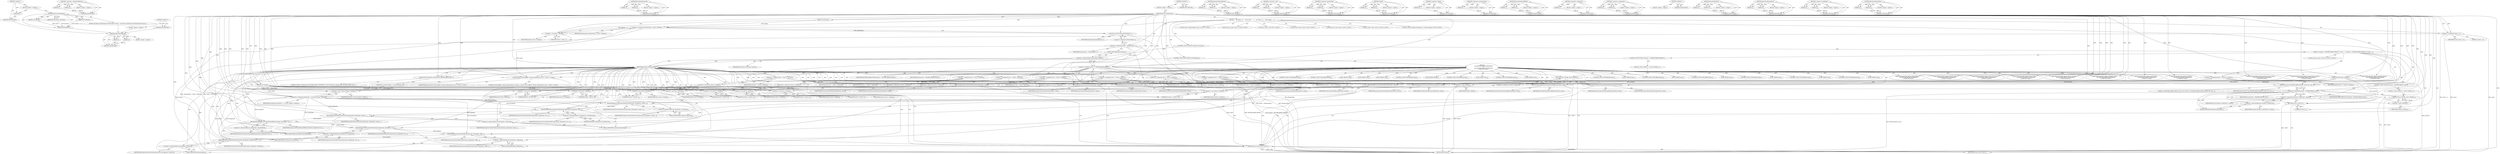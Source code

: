 digraph "&lt;global&gt;" {
vulnerable_324 [label=<(METHOD,ReverbSetDiffusion)>];
vulnerable_325 [label=<(PARAM,p1)>];
vulnerable_326 [label=<(PARAM,p2)>];
vulnerable_327 [label=<(BLOCK,&lt;empty&gt;,&lt;empty&gt;)>];
vulnerable_328 [label=<(METHOD_RETURN,ANY)>];
vulnerable_275 [label=<(METHOD,&lt;operator&gt;.indirectFieldAccess)>];
vulnerable_276 [label=<(PARAM,p1)>];
vulnerable_277 [label=<(PARAM,p2)>];
vulnerable_278 [label=<(BLOCK,&lt;empty&gt;,&lt;empty&gt;)>];
vulnerable_279 [label=<(METHOD_RETURN,ANY)>];
vulnerable_299 [label=<(METHOD,ReverbSetRoomLevel)>];
vulnerable_300 [label=<(PARAM,p1)>];
vulnerable_301 [label=<(PARAM,p2)>];
vulnerable_302 [label=<(BLOCK,&lt;empty&gt;,&lt;empty&gt;)>];
vulnerable_303 [label=<(METHOD_RETURN,ANY)>];
vulnerable_6 [label=<(METHOD,&lt;global&gt;)<SUB>1</SUB>>];
vulnerable_7 [label=<(BLOCK,&lt;empty&gt;,&lt;empty&gt;)<SUB>1</SUB>>];
vulnerable_8 [label=<(METHOD,Reverb_setParameter)<SUB>1</SUB>>];
vulnerable_9 [label=<(PARAM,ReverbContext *pContext)<SUB>1</SUB>>];
vulnerable_10 [label=<(PARAM,void *pParam)<SUB>1</SUB>>];
vulnerable_11 [label=<(PARAM,void *pValue)<SUB>1</SUB>>];
vulnerable_12 [label=<(BLOCK,{
     int status = 0;
     int16_t level;
    ...,{
     int status = 0;
     int16_t level;
    ...)<SUB>1</SUB>>];
vulnerable_13 [label="<(LOCAL,int status: int)<SUB>2</SUB>>"];
vulnerable_14 [label=<(&lt;operator&gt;.assignment,status = 0)<SUB>2</SUB>>];
vulnerable_15 [label=<(IDENTIFIER,status,status = 0)<SUB>2</SUB>>];
vulnerable_16 [label=<(LITERAL,0,status = 0)<SUB>2</SUB>>];
vulnerable_17 [label="<(LOCAL,int16_t level: int16_t)<SUB>3</SUB>>"];
vulnerable_18 [label="<(LOCAL,int16_t ratio: int16_t)<SUB>4</SUB>>"];
vulnerable_19 [label="<(LOCAL,uint32_t time: uint32_t)<SUB>5</SUB>>"];
vulnerable_20 [label="<(LOCAL,t_reverb_settings* pProperties: t_reverb_settings*)<SUB>6</SUB>>"];
vulnerable_21 [label="<(LOCAL,int32_t* pParamTemp: int32_t*)<SUB>7</SUB>>"];
vulnerable_22 [label=<(&lt;operator&gt;.assignment,*pParamTemp = (int32_t *)pParam)<SUB>7</SUB>>];
vulnerable_23 [label=<(IDENTIFIER,pParamTemp,*pParamTemp = (int32_t *)pParam)<SUB>7</SUB>>];
vulnerable_24 [label=<(&lt;operator&gt;.cast,(int32_t *)pParam)<SUB>7</SUB>>];
vulnerable_25 [label=<(UNKNOWN,int32_t *,int32_t *)<SUB>7</SUB>>];
vulnerable_26 [label=<(IDENTIFIER,pParam,(int32_t *)pParam)<SUB>7</SUB>>];
vulnerable_27 [label="<(LOCAL,int32_t param: int32_t)<SUB>8</SUB>>"];
vulnerable_28 [label=<(&lt;operator&gt;.assignment,param = *pParamTemp++)<SUB>8</SUB>>];
vulnerable_29 [label=<(IDENTIFIER,param,param = *pParamTemp++)<SUB>8</SUB>>];
vulnerable_30 [label=<(&lt;operator&gt;.indirection,*pParamTemp++)<SUB>8</SUB>>];
vulnerable_31 [label=<(&lt;operator&gt;.postIncrement,pParamTemp++)<SUB>8</SUB>>];
vulnerable_32 [label=<(IDENTIFIER,pParamTemp,pParamTemp++)<SUB>8</SUB>>];
vulnerable_33 [label=<(CONTROL_STRUCTURE,IF,if (pContext-&gt;preset))<SUB>10</SUB>>];
vulnerable_34 [label=<(&lt;operator&gt;.indirectFieldAccess,pContext-&gt;preset)<SUB>10</SUB>>];
vulnerable_35 [label=<(IDENTIFIER,pContext,if (pContext-&gt;preset))<SUB>10</SUB>>];
vulnerable_36 [label=<(FIELD_IDENTIFIER,preset,preset)<SUB>10</SUB>>];
vulnerable_37 [label=<(BLOCK,{
 if (param != REVERB_PARAM_PRESET) {
 return ...,{
 if (param != REVERB_PARAM_PRESET) {
 return ...)<SUB>10</SUB>>];
vulnerable_38 [label=<(CONTROL_STRUCTURE,IF,if (param != REVERB_PARAM_PRESET))<SUB>11</SUB>>];
vulnerable_39 [label=<(&lt;operator&gt;.notEquals,param != REVERB_PARAM_PRESET)<SUB>11</SUB>>];
vulnerable_40 [label=<(IDENTIFIER,param,param != REVERB_PARAM_PRESET)<SUB>11</SUB>>];
vulnerable_41 [label=<(IDENTIFIER,REVERB_PARAM_PRESET,param != REVERB_PARAM_PRESET)<SUB>11</SUB>>];
vulnerable_42 [label=<(BLOCK,{
 return -EINVAL;
 },{
 return -EINVAL;
 })<SUB>11</SUB>>];
vulnerable_43 [label=<(RETURN,return -EINVAL;,return -EINVAL;)<SUB>12</SUB>>];
vulnerable_44 [label=<(&lt;operator&gt;.minus,-EINVAL)<SUB>12</SUB>>];
vulnerable_45 [label=<(IDENTIFIER,EINVAL,-EINVAL)<SUB>12</SUB>>];
vulnerable_46 [label="<(LOCAL,uint16_t preset: uint16_t)<SUB>15</SUB>>"];
vulnerable_47 [label=<(&lt;operator&gt;.assignment,preset = *(uint16_t *)pValue)<SUB>15</SUB>>];
vulnerable_48 [label=<(IDENTIFIER,preset,preset = *(uint16_t *)pValue)<SUB>15</SUB>>];
vulnerable_49 [label=<(&lt;operator&gt;.indirection,*(uint16_t *)pValue)<SUB>15</SUB>>];
vulnerable_50 [label=<(&lt;operator&gt;.cast,(uint16_t *)pValue)<SUB>15</SUB>>];
vulnerable_51 [label=<(UNKNOWN,uint16_t *,uint16_t *)<SUB>15</SUB>>];
vulnerable_52 [label=<(IDENTIFIER,pValue,(uint16_t *)pValue)<SUB>15</SUB>>];
vulnerable_53 [label=<(ALOGV,ALOGV(&quot;set REVERB_PARAM_PRESET, preset %d&quot;, pre...)<SUB>16</SUB>>];
vulnerable_54 [label=<(LITERAL,&quot;set REVERB_PARAM_PRESET, preset %d&quot;,ALOGV(&quot;set REVERB_PARAM_PRESET, preset %d&quot;, pre...)<SUB>16</SUB>>];
vulnerable_55 [label=<(IDENTIFIER,preset,ALOGV(&quot;set REVERB_PARAM_PRESET, preset %d&quot;, pre...)<SUB>16</SUB>>];
vulnerable_56 [label=<(CONTROL_STRUCTURE,IF,if (preset &gt; REVERB_PRESET_LAST))<SUB>17</SUB>>];
vulnerable_57 [label=<(&lt;operator&gt;.greaterThan,preset &gt; REVERB_PRESET_LAST)<SUB>17</SUB>>];
vulnerable_58 [label=<(IDENTIFIER,preset,preset &gt; REVERB_PRESET_LAST)<SUB>17</SUB>>];
vulnerable_59 [label=<(IDENTIFIER,REVERB_PRESET_LAST,preset &gt; REVERB_PRESET_LAST)<SUB>17</SUB>>];
vulnerable_60 [label=<(BLOCK,{
 return -EINVAL;
 },{
 return -EINVAL;
 })<SUB>17</SUB>>];
vulnerable_61 [label=<(RETURN,return -EINVAL;,return -EINVAL;)<SUB>18</SUB>>];
vulnerable_62 [label=<(&lt;operator&gt;.minus,-EINVAL)<SUB>18</SUB>>];
vulnerable_63 [label=<(IDENTIFIER,EINVAL,-EINVAL)<SUB>18</SUB>>];
vulnerable_64 [label=<(&lt;operator&gt;.assignment,pContext-&gt;nextPreset = preset)<SUB>20</SUB>>];
vulnerable_65 [label=<(&lt;operator&gt;.indirectFieldAccess,pContext-&gt;nextPreset)<SUB>20</SUB>>];
vulnerable_66 [label=<(IDENTIFIER,pContext,pContext-&gt;nextPreset = preset)<SUB>20</SUB>>];
vulnerable_67 [label=<(FIELD_IDENTIFIER,nextPreset,nextPreset)<SUB>20</SUB>>];
vulnerable_68 [label=<(IDENTIFIER,preset,pContext-&gt;nextPreset = preset)<SUB>20</SUB>>];
vulnerable_69 [label=<(RETURN,return 0;,return 0;)<SUB>22</SUB>>];
vulnerable_70 [label=<(LITERAL,0,return 0;)<SUB>22</SUB>>];
vulnerable_71 [label=<(CONTROL_STRUCTURE,SWITCH,switch(param))<SUB>25</SUB>>];
vulnerable_72 [label=<(IDENTIFIER,param,switch(param))<SUB>25</SUB>>];
vulnerable_73 [label="<(BLOCK,{
         case REVERB_PARAM_PROPERTIES:
      ...,{
         case REVERB_PARAM_PROPERTIES:
      ...)<SUB>25</SUB>>"];
vulnerable_74 [label=<(JUMP_TARGET,case)<SUB>26</SUB>>];
vulnerable_75 [label="<(IDENTIFIER,REVERB_PARAM_PROPERTIES,{
         case REVERB_PARAM_PROPERTIES:
      ...)<SUB>26</SUB>>"];
vulnerable_76 [label=<(ALOGV,ALOGV(&quot;\tReverb_setParameter() REVERB_PARAM_PRO...)<SUB>27</SUB>>];
vulnerable_77 [label=<(LITERAL,&quot;\tReverb_setParameter() REVERB_PARAM_PROPERTIES&quot;,ALOGV(&quot;\tReverb_setParameter() REVERB_PARAM_PRO...)<SUB>27</SUB>>];
vulnerable_78 [label=<(&lt;operator&gt;.assignment,pProperties = (t_reverb_settings *) pValue)<SUB>28</SUB>>];
vulnerable_79 [label=<(IDENTIFIER,pProperties,pProperties = (t_reverb_settings *) pValue)<SUB>28</SUB>>];
vulnerable_80 [label=<(&lt;operator&gt;.cast,(t_reverb_settings *) pValue)<SUB>28</SUB>>];
vulnerable_81 [label=<(UNKNOWN,t_reverb_settings *,t_reverb_settings *)<SUB>28</SUB>>];
vulnerable_82 [label=<(IDENTIFIER,pValue,(t_reverb_settings *) pValue)<SUB>28</SUB>>];
vulnerable_83 [label=<(ReverbSetRoomLevel,ReverbSetRoomLevel(pContext, pProperties-&gt;roomL...)<SUB>29</SUB>>];
vulnerable_84 [label=<(IDENTIFIER,pContext,ReverbSetRoomLevel(pContext, pProperties-&gt;roomL...)<SUB>29</SUB>>];
vulnerable_85 [label=<(&lt;operator&gt;.indirectFieldAccess,pProperties-&gt;roomLevel)<SUB>29</SUB>>];
vulnerable_86 [label=<(IDENTIFIER,pProperties,ReverbSetRoomLevel(pContext, pProperties-&gt;roomL...)<SUB>29</SUB>>];
vulnerable_87 [label=<(FIELD_IDENTIFIER,roomLevel,roomLevel)<SUB>29</SUB>>];
vulnerable_88 [label=<(ReverbSetRoomHfLevel,ReverbSetRoomHfLevel(pContext, pProperties-&gt;roo...)<SUB>30</SUB>>];
vulnerable_89 [label=<(IDENTIFIER,pContext,ReverbSetRoomHfLevel(pContext, pProperties-&gt;roo...)<SUB>30</SUB>>];
vulnerable_90 [label=<(&lt;operator&gt;.indirectFieldAccess,pProperties-&gt;roomHFLevel)<SUB>30</SUB>>];
vulnerable_91 [label=<(IDENTIFIER,pProperties,ReverbSetRoomHfLevel(pContext, pProperties-&gt;roo...)<SUB>30</SUB>>];
vulnerable_92 [label=<(FIELD_IDENTIFIER,roomHFLevel,roomHFLevel)<SUB>30</SUB>>];
vulnerable_93 [label=<(ReverbSetDecayTime,ReverbSetDecayTime(pContext, pProperties-&gt;decay...)<SUB>31</SUB>>];
vulnerable_94 [label=<(IDENTIFIER,pContext,ReverbSetDecayTime(pContext, pProperties-&gt;decay...)<SUB>31</SUB>>];
vulnerable_95 [label=<(&lt;operator&gt;.indirectFieldAccess,pProperties-&gt;decayTime)<SUB>31</SUB>>];
vulnerable_96 [label=<(IDENTIFIER,pProperties,ReverbSetDecayTime(pContext, pProperties-&gt;decay...)<SUB>31</SUB>>];
vulnerable_97 [label=<(FIELD_IDENTIFIER,decayTime,decayTime)<SUB>31</SUB>>];
vulnerable_98 [label=<(ReverbSetDecayHfRatio,ReverbSetDecayHfRatio(pContext, pProperties-&gt;de...)<SUB>32</SUB>>];
vulnerable_99 [label=<(IDENTIFIER,pContext,ReverbSetDecayHfRatio(pContext, pProperties-&gt;de...)<SUB>32</SUB>>];
vulnerable_100 [label=<(&lt;operator&gt;.indirectFieldAccess,pProperties-&gt;decayHFRatio)<SUB>32</SUB>>];
vulnerable_101 [label=<(IDENTIFIER,pProperties,ReverbSetDecayHfRatio(pContext, pProperties-&gt;de...)<SUB>32</SUB>>];
vulnerable_102 [label=<(FIELD_IDENTIFIER,decayHFRatio,decayHFRatio)<SUB>32</SUB>>];
vulnerable_103 [label=<(ReverbSetReverbLevel,ReverbSetReverbLevel(pContext, pProperties-&gt;rev...)<SUB>33</SUB>>];
vulnerable_104 [label=<(IDENTIFIER,pContext,ReverbSetReverbLevel(pContext, pProperties-&gt;rev...)<SUB>33</SUB>>];
vulnerable_105 [label=<(&lt;operator&gt;.indirectFieldAccess,pProperties-&gt;reverbLevel)<SUB>33</SUB>>];
vulnerable_106 [label=<(IDENTIFIER,pProperties,ReverbSetReverbLevel(pContext, pProperties-&gt;rev...)<SUB>33</SUB>>];
vulnerable_107 [label=<(FIELD_IDENTIFIER,reverbLevel,reverbLevel)<SUB>33</SUB>>];
vulnerable_108 [label=<(ReverbSetDiffusion,ReverbSetDiffusion(pContext, pProperties-&gt;diffu...)<SUB>34</SUB>>];
vulnerable_109 [label=<(IDENTIFIER,pContext,ReverbSetDiffusion(pContext, pProperties-&gt;diffu...)<SUB>34</SUB>>];
vulnerable_110 [label=<(&lt;operator&gt;.indirectFieldAccess,pProperties-&gt;diffusion)<SUB>34</SUB>>];
vulnerable_111 [label=<(IDENTIFIER,pProperties,ReverbSetDiffusion(pContext, pProperties-&gt;diffu...)<SUB>34</SUB>>];
vulnerable_112 [label=<(FIELD_IDENTIFIER,diffusion,diffusion)<SUB>34</SUB>>];
vulnerable_113 [label=<(ReverbSetDensity,ReverbSetDensity(pContext, pProperties-&gt;density))<SUB>35</SUB>>];
vulnerable_114 [label=<(IDENTIFIER,pContext,ReverbSetDensity(pContext, pProperties-&gt;density))<SUB>35</SUB>>];
vulnerable_115 [label=<(&lt;operator&gt;.indirectFieldAccess,pProperties-&gt;density)<SUB>35</SUB>>];
vulnerable_116 [label=<(IDENTIFIER,pProperties,ReverbSetDensity(pContext, pProperties-&gt;density))<SUB>35</SUB>>];
vulnerable_117 [label=<(FIELD_IDENTIFIER,density,density)<SUB>35</SUB>>];
vulnerable_118 [label=<(CONTROL_STRUCTURE,BREAK,break;)<SUB>36</SUB>>];
vulnerable_119 [label=<(JUMP_TARGET,case)<SUB>37</SUB>>];
vulnerable_120 [label="<(IDENTIFIER,REVERB_PARAM_ROOM_LEVEL,{
         case REVERB_PARAM_PROPERTIES:
      ...)<SUB>37</SUB>>"];
vulnerable_121 [label=<(&lt;operator&gt;.assignment,level = *(int16_t *)pValue)<SUB>38</SUB>>];
vulnerable_122 [label=<(IDENTIFIER,level,level = *(int16_t *)pValue)<SUB>38</SUB>>];
vulnerable_123 [label=<(&lt;operator&gt;.indirection,*(int16_t *)pValue)<SUB>38</SUB>>];
vulnerable_124 [label=<(&lt;operator&gt;.cast,(int16_t *)pValue)<SUB>38</SUB>>];
vulnerable_125 [label=<(UNKNOWN,int16_t *,int16_t *)<SUB>38</SUB>>];
vulnerable_126 [label=<(IDENTIFIER,pValue,(int16_t *)pValue)<SUB>38</SUB>>];
vulnerable_127 [label=<(ReverbSetRoomLevel,ReverbSetRoomLevel(pContext, level))<SUB>39</SUB>>];
vulnerable_128 [label=<(IDENTIFIER,pContext,ReverbSetRoomLevel(pContext, level))<SUB>39</SUB>>];
vulnerable_129 [label=<(IDENTIFIER,level,ReverbSetRoomLevel(pContext, level))<SUB>39</SUB>>];
vulnerable_130 [label=<(CONTROL_STRUCTURE,BREAK,break;)<SUB>40</SUB>>];
vulnerable_131 [label=<(JUMP_TARGET,case)<SUB>41</SUB>>];
vulnerable_132 [label="<(IDENTIFIER,REVERB_PARAM_ROOM_HF_LEVEL,{
         case REVERB_PARAM_PROPERTIES:
      ...)<SUB>41</SUB>>"];
vulnerable_133 [label=<(&lt;operator&gt;.assignment,level = *(int16_t *)pValue)<SUB>42</SUB>>];
vulnerable_134 [label=<(IDENTIFIER,level,level = *(int16_t *)pValue)<SUB>42</SUB>>];
vulnerable_135 [label=<(&lt;operator&gt;.indirection,*(int16_t *)pValue)<SUB>42</SUB>>];
vulnerable_136 [label=<(&lt;operator&gt;.cast,(int16_t *)pValue)<SUB>42</SUB>>];
vulnerable_137 [label=<(UNKNOWN,int16_t *,int16_t *)<SUB>42</SUB>>];
vulnerable_138 [label=<(IDENTIFIER,pValue,(int16_t *)pValue)<SUB>42</SUB>>];
vulnerable_139 [label=<(ReverbSetRoomHfLevel,ReverbSetRoomHfLevel(pContext, level))<SUB>43</SUB>>];
vulnerable_140 [label=<(IDENTIFIER,pContext,ReverbSetRoomHfLevel(pContext, level))<SUB>43</SUB>>];
vulnerable_141 [label=<(IDENTIFIER,level,ReverbSetRoomHfLevel(pContext, level))<SUB>43</SUB>>];
vulnerable_142 [label=<(CONTROL_STRUCTURE,BREAK,break;)<SUB>44</SUB>>];
vulnerable_143 [label=<(JUMP_TARGET,case)<SUB>45</SUB>>];
vulnerable_144 [label="<(IDENTIFIER,REVERB_PARAM_DECAY_TIME,{
         case REVERB_PARAM_PROPERTIES:
      ...)<SUB>45</SUB>>"];
vulnerable_145 [label=<(&lt;operator&gt;.assignment,time = *(uint32_t *)pValue)<SUB>46</SUB>>];
vulnerable_146 [label=<(IDENTIFIER,time,time = *(uint32_t *)pValue)<SUB>46</SUB>>];
vulnerable_147 [label=<(&lt;operator&gt;.indirection,*(uint32_t *)pValue)<SUB>46</SUB>>];
vulnerable_148 [label=<(&lt;operator&gt;.cast,(uint32_t *)pValue)<SUB>46</SUB>>];
vulnerable_149 [label=<(UNKNOWN,uint32_t *,uint32_t *)<SUB>46</SUB>>];
vulnerable_150 [label=<(IDENTIFIER,pValue,(uint32_t *)pValue)<SUB>46</SUB>>];
vulnerable_151 [label=<(ReverbSetDecayTime,ReverbSetDecayTime(pContext, time))<SUB>47</SUB>>];
vulnerable_152 [label=<(IDENTIFIER,pContext,ReverbSetDecayTime(pContext, time))<SUB>47</SUB>>];
vulnerable_153 [label=<(IDENTIFIER,time,ReverbSetDecayTime(pContext, time))<SUB>47</SUB>>];
vulnerable_154 [label=<(CONTROL_STRUCTURE,BREAK,break;)<SUB>48</SUB>>];
vulnerable_155 [label=<(JUMP_TARGET,case)<SUB>49</SUB>>];
vulnerable_156 [label="<(IDENTIFIER,REVERB_PARAM_DECAY_HF_RATIO,{
         case REVERB_PARAM_PROPERTIES:
      ...)<SUB>49</SUB>>"];
vulnerable_157 [label=<(&lt;operator&gt;.assignment,ratio = *(int16_t *)pValue)<SUB>50</SUB>>];
vulnerable_158 [label=<(IDENTIFIER,ratio,ratio = *(int16_t *)pValue)<SUB>50</SUB>>];
vulnerable_159 [label=<(&lt;operator&gt;.indirection,*(int16_t *)pValue)<SUB>50</SUB>>];
vulnerable_160 [label=<(&lt;operator&gt;.cast,(int16_t *)pValue)<SUB>50</SUB>>];
vulnerable_161 [label=<(UNKNOWN,int16_t *,int16_t *)<SUB>50</SUB>>];
vulnerable_162 [label=<(IDENTIFIER,pValue,(int16_t *)pValue)<SUB>50</SUB>>];
vulnerable_163 [label=<(ReverbSetDecayHfRatio,ReverbSetDecayHfRatio(pContext, ratio))<SUB>51</SUB>>];
vulnerable_164 [label=<(IDENTIFIER,pContext,ReverbSetDecayHfRatio(pContext, ratio))<SUB>51</SUB>>];
vulnerable_165 [label=<(IDENTIFIER,ratio,ReverbSetDecayHfRatio(pContext, ratio))<SUB>51</SUB>>];
vulnerable_166 [label=<(CONTROL_STRUCTURE,BREAK,break;)<SUB>52</SUB>>];
vulnerable_167 [label=<(JUMP_TARGET,case)<SUB>53</SUB>>];
vulnerable_168 [label="<(IDENTIFIER,REVERB_PARAM_REVERB_LEVEL,{
         case REVERB_PARAM_PROPERTIES:
      ...)<SUB>53</SUB>>"];
vulnerable_169 [label=<(&lt;operator&gt;.assignment,level = *(int16_t *)pValue)<SUB>54</SUB>>];
vulnerable_170 [label=<(IDENTIFIER,level,level = *(int16_t *)pValue)<SUB>54</SUB>>];
vulnerable_171 [label=<(&lt;operator&gt;.indirection,*(int16_t *)pValue)<SUB>54</SUB>>];
vulnerable_172 [label=<(&lt;operator&gt;.cast,(int16_t *)pValue)<SUB>54</SUB>>];
vulnerable_173 [label=<(UNKNOWN,int16_t *,int16_t *)<SUB>54</SUB>>];
vulnerable_174 [label=<(IDENTIFIER,pValue,(int16_t *)pValue)<SUB>54</SUB>>];
vulnerable_175 [label=<(ReverbSetReverbLevel,ReverbSetReverbLevel(pContext, level))<SUB>55</SUB>>];
vulnerable_176 [label=<(IDENTIFIER,pContext,ReverbSetReverbLevel(pContext, level))<SUB>55</SUB>>];
vulnerable_177 [label=<(IDENTIFIER,level,ReverbSetReverbLevel(pContext, level))<SUB>55</SUB>>];
vulnerable_178 [label=<(CONTROL_STRUCTURE,BREAK,break;)<SUB>56</SUB>>];
vulnerable_179 [label=<(JUMP_TARGET,case)<SUB>57</SUB>>];
vulnerable_180 [label="<(IDENTIFIER,REVERB_PARAM_DIFFUSION,{
         case REVERB_PARAM_PROPERTIES:
      ...)<SUB>57</SUB>>"];
vulnerable_181 [label=<(&lt;operator&gt;.assignment,ratio = *(int16_t *)pValue)<SUB>58</SUB>>];
vulnerable_182 [label=<(IDENTIFIER,ratio,ratio = *(int16_t *)pValue)<SUB>58</SUB>>];
vulnerable_183 [label=<(&lt;operator&gt;.indirection,*(int16_t *)pValue)<SUB>58</SUB>>];
vulnerable_184 [label=<(&lt;operator&gt;.cast,(int16_t *)pValue)<SUB>58</SUB>>];
vulnerable_185 [label=<(UNKNOWN,int16_t *,int16_t *)<SUB>58</SUB>>];
vulnerable_186 [label=<(IDENTIFIER,pValue,(int16_t *)pValue)<SUB>58</SUB>>];
vulnerable_187 [label=<(ReverbSetDiffusion,ReverbSetDiffusion(pContext, ratio))<SUB>59</SUB>>];
vulnerable_188 [label=<(IDENTIFIER,pContext,ReverbSetDiffusion(pContext, ratio))<SUB>59</SUB>>];
vulnerable_189 [label=<(IDENTIFIER,ratio,ReverbSetDiffusion(pContext, ratio))<SUB>59</SUB>>];
vulnerable_190 [label=<(CONTROL_STRUCTURE,BREAK,break;)<SUB>60</SUB>>];
vulnerable_191 [label=<(JUMP_TARGET,case)<SUB>61</SUB>>];
vulnerable_192 [label="<(IDENTIFIER,REVERB_PARAM_DENSITY,{
         case REVERB_PARAM_PROPERTIES:
      ...)<SUB>61</SUB>>"];
vulnerable_193 [label=<(&lt;operator&gt;.assignment,ratio = *(int16_t *)pValue)<SUB>62</SUB>>];
vulnerable_194 [label=<(IDENTIFIER,ratio,ratio = *(int16_t *)pValue)<SUB>62</SUB>>];
vulnerable_195 [label=<(&lt;operator&gt;.indirection,*(int16_t *)pValue)<SUB>62</SUB>>];
vulnerable_196 [label=<(&lt;operator&gt;.cast,(int16_t *)pValue)<SUB>62</SUB>>];
vulnerable_197 [label=<(UNKNOWN,int16_t *,int16_t *)<SUB>62</SUB>>];
vulnerable_198 [label=<(IDENTIFIER,pValue,(int16_t *)pValue)<SUB>62</SUB>>];
vulnerable_199 [label=<(ReverbSetDensity,ReverbSetDensity(pContext, ratio))<SUB>63</SUB>>];
vulnerable_200 [label=<(IDENTIFIER,pContext,ReverbSetDensity(pContext, ratio))<SUB>63</SUB>>];
vulnerable_201 [label=<(IDENTIFIER,ratio,ReverbSetDensity(pContext, ratio))<SUB>63</SUB>>];
vulnerable_202 [label=<(CONTROL_STRUCTURE,BREAK,break;)<SUB>64</SUB>>];
vulnerable_203 [label=<(CONTROL_STRUCTURE,BREAK,break;)<SUB>65</SUB>>];
vulnerable_204 [label=<(JUMP_TARGET,case)<SUB>66</SUB>>];
vulnerable_205 [label="<(IDENTIFIER,REVERB_PARAM_REFLECTIONS_LEVEL,{
         case REVERB_PARAM_PROPERTIES:
      ...)<SUB>66</SUB>>"];
vulnerable_206 [label=<(JUMP_TARGET,case)<SUB>67</SUB>>];
vulnerable_207 [label="<(IDENTIFIER,REVERB_PARAM_REFLECTIONS_DELAY,{
         case REVERB_PARAM_PROPERTIES:
      ...)<SUB>67</SUB>>"];
vulnerable_208 [label=<(JUMP_TARGET,case)<SUB>68</SUB>>];
vulnerable_209 [label="<(IDENTIFIER,REVERB_PARAM_REVERB_DELAY,{
         case REVERB_PARAM_PROPERTIES:
      ...)<SUB>68</SUB>>"];
vulnerable_210 [label=<(CONTROL_STRUCTURE,BREAK,break;)<SUB>69</SUB>>];
vulnerable_211 [label=<(JUMP_TARGET,default)<SUB>70</SUB>>];
vulnerable_212 [label="<(ALOGV,ALOGV(&quot;\tLVM_ERROR : Reverb_setParameter() inva...)<SUB>71</SUB>>"];
vulnerable_213 [label="<(LITERAL,&quot;\tLVM_ERROR : Reverb_setParameter() invalid pa...,ALOGV(&quot;\tLVM_ERROR : Reverb_setParameter() inva...)<SUB>71</SUB>>"];
vulnerable_214 [label="<(IDENTIFIER,param,ALOGV(&quot;\tLVM_ERROR : Reverb_setParameter() inva...)<SUB>71</SUB>>"];
vulnerable_215 [label=<(CONTROL_STRUCTURE,BREAK,break;)<SUB>72</SUB>>];
vulnerable_216 [label=<(RETURN,return status;,return status;)<SUB>76</SUB>>];
vulnerable_217 [label=<(IDENTIFIER,status,return status;)<SUB>76</SUB>>];
vulnerable_218 [label=<(METHOD_RETURN,int)<SUB>1</SUB>>];
vulnerable_220 [label=<(METHOD_RETURN,ANY)<SUB>1</SUB>>];
vulnerable_304 [label=<(METHOD,ReverbSetRoomHfLevel)>];
vulnerable_305 [label=<(PARAM,p1)>];
vulnerable_306 [label=<(PARAM,p2)>];
vulnerable_307 [label=<(BLOCK,&lt;empty&gt;,&lt;empty&gt;)>];
vulnerable_308 [label=<(METHOD_RETURN,ANY)>];
vulnerable_262 [label=<(METHOD,&lt;operator&gt;.cast)>];
vulnerable_263 [label=<(PARAM,p1)>];
vulnerable_264 [label=<(PARAM,p2)>];
vulnerable_265 [label=<(BLOCK,&lt;empty&gt;,&lt;empty&gt;)>];
vulnerable_266 [label=<(METHOD_RETURN,ANY)>];
vulnerable_294 [label=<(METHOD,&lt;operator&gt;.greaterThan)>];
vulnerable_295 [label=<(PARAM,p1)>];
vulnerable_296 [label=<(PARAM,p2)>];
vulnerable_297 [label=<(BLOCK,&lt;empty&gt;,&lt;empty&gt;)>];
vulnerable_298 [label=<(METHOD_RETURN,ANY)>];
vulnerable_289 [label=<(METHOD,ALOGV)>];
vulnerable_290 [label=<(PARAM,p1)>];
vulnerable_291 [label=<(PARAM,p2)>];
vulnerable_292 [label=<(BLOCK,&lt;empty&gt;,&lt;empty&gt;)>];
vulnerable_293 [label=<(METHOD_RETURN,ANY)>];
vulnerable_285 [label=<(METHOD,&lt;operator&gt;.minus)>];
vulnerable_286 [label=<(PARAM,p1)>];
vulnerable_287 [label=<(BLOCK,&lt;empty&gt;,&lt;empty&gt;)>];
vulnerable_288 [label=<(METHOD_RETURN,ANY)>];
vulnerable_271 [label=<(METHOD,&lt;operator&gt;.postIncrement)>];
vulnerable_272 [label=<(PARAM,p1)>];
vulnerable_273 [label=<(BLOCK,&lt;empty&gt;,&lt;empty&gt;)>];
vulnerable_274 [label=<(METHOD_RETURN,ANY)>];
vulnerable_314 [label=<(METHOD,ReverbSetDecayHfRatio)>];
vulnerable_315 [label=<(PARAM,p1)>];
vulnerable_316 [label=<(PARAM,p2)>];
vulnerable_317 [label=<(BLOCK,&lt;empty&gt;,&lt;empty&gt;)>];
vulnerable_318 [label=<(METHOD_RETURN,ANY)>];
vulnerable_267 [label=<(METHOD,&lt;operator&gt;.indirection)>];
vulnerable_268 [label=<(PARAM,p1)>];
vulnerable_269 [label=<(BLOCK,&lt;empty&gt;,&lt;empty&gt;)>];
vulnerable_270 [label=<(METHOD_RETURN,ANY)>];
vulnerable_257 [label=<(METHOD,&lt;operator&gt;.assignment)>];
vulnerable_258 [label=<(PARAM,p1)>];
vulnerable_259 [label=<(PARAM,p2)>];
vulnerable_260 [label=<(BLOCK,&lt;empty&gt;,&lt;empty&gt;)>];
vulnerable_261 [label=<(METHOD_RETURN,ANY)>];
vulnerable_251 [label=<(METHOD,&lt;global&gt;)<SUB>1</SUB>>];
vulnerable_252 [label=<(BLOCK,&lt;empty&gt;,&lt;empty&gt;)>];
vulnerable_253 [label=<(METHOD_RETURN,ANY)>];
vulnerable_329 [label=<(METHOD,ReverbSetDensity)>];
vulnerable_330 [label=<(PARAM,p1)>];
vulnerable_331 [label=<(PARAM,p2)>];
vulnerable_332 [label=<(BLOCK,&lt;empty&gt;,&lt;empty&gt;)>];
vulnerable_333 [label=<(METHOD_RETURN,ANY)>];
vulnerable_319 [label=<(METHOD,ReverbSetReverbLevel)>];
vulnerable_320 [label=<(PARAM,p1)>];
vulnerable_321 [label=<(PARAM,p2)>];
vulnerable_322 [label=<(BLOCK,&lt;empty&gt;,&lt;empty&gt;)>];
vulnerable_323 [label=<(METHOD_RETURN,ANY)>];
vulnerable_280 [label=<(METHOD,&lt;operator&gt;.notEquals)>];
vulnerable_281 [label=<(PARAM,p1)>];
vulnerable_282 [label=<(PARAM,p2)>];
vulnerable_283 [label=<(BLOCK,&lt;empty&gt;,&lt;empty&gt;)>];
vulnerable_284 [label=<(METHOD_RETURN,ANY)>];
vulnerable_309 [label=<(METHOD,ReverbSetDecayTime)>];
vulnerable_310 [label=<(PARAM,p1)>];
vulnerable_311 [label=<(PARAM,p2)>];
vulnerable_312 [label=<(BLOCK,&lt;empty&gt;,&lt;empty&gt;)>];
vulnerable_313 [label=<(METHOD_RETURN,ANY)>];
fixed_6 [label=<(METHOD,&lt;global&gt;)<SUB>1</SUB>>];
fixed_7 [label=<(BLOCK,&lt;empty&gt;,&lt;empty&gt;)<SUB>1</SUB>>];
fixed_8 [label=<(METHOD,Reverb_setParameter)<SUB>1</SUB>>];
fixed_9 [label=<(PARAM,ReverbContext *pContext)<SUB>1</SUB>>];
fixed_10 [label=<(PARAM,void *pParam)<SUB>1</SUB>>];
fixed_11 [label=<(PARAM,void *pValue)<SUB>1</SUB>>];
fixed_12 [label=<(BLOCK,{
int Reverb_setParameter (ReverbContext *pCont...,{
int Reverb_setParameter (ReverbContext *pCont...)<SUB>1</SUB>>];
fixed_13 [label=<(METHOD_RETURN,int)<SUB>1</SUB>>];
fixed_15 [label=<(UNKNOWN,,)>];
fixed_16 [label=<(METHOD_RETURN,ANY)<SUB>1</SUB>>];
fixed_29 [label=<(METHOD,&lt;global&gt;)<SUB>1</SUB>>];
fixed_30 [label=<(BLOCK,&lt;empty&gt;,&lt;empty&gt;)>];
fixed_31 [label=<(METHOD_RETURN,ANY)>];
vulnerable_324 -> vulnerable_325  [key=0, label="AST: "];
vulnerable_324 -> vulnerable_325  [key=1, label="DDG: "];
vulnerable_324 -> vulnerable_327  [key=0, label="AST: "];
vulnerable_324 -> vulnerable_326  [key=0, label="AST: "];
vulnerable_324 -> vulnerable_326  [key=1, label="DDG: "];
vulnerable_324 -> vulnerable_328  [key=0, label="AST: "];
vulnerable_324 -> vulnerable_328  [key=1, label="CFG: "];
vulnerable_325 -> vulnerable_328  [key=0, label="DDG: p1"];
vulnerable_326 -> vulnerable_328  [key=0, label="DDG: p2"];
vulnerable_275 -> vulnerable_276  [key=0, label="AST: "];
vulnerable_275 -> vulnerable_276  [key=1, label="DDG: "];
vulnerable_275 -> vulnerable_278  [key=0, label="AST: "];
vulnerable_275 -> vulnerable_277  [key=0, label="AST: "];
vulnerable_275 -> vulnerable_277  [key=1, label="DDG: "];
vulnerable_275 -> vulnerable_279  [key=0, label="AST: "];
vulnerable_275 -> vulnerable_279  [key=1, label="CFG: "];
vulnerable_276 -> vulnerable_279  [key=0, label="DDG: p1"];
vulnerable_277 -> vulnerable_279  [key=0, label="DDG: p2"];
vulnerable_299 -> vulnerable_300  [key=0, label="AST: "];
vulnerable_299 -> vulnerable_300  [key=1, label="DDG: "];
vulnerable_299 -> vulnerable_302  [key=0, label="AST: "];
vulnerable_299 -> vulnerable_301  [key=0, label="AST: "];
vulnerable_299 -> vulnerable_301  [key=1, label="DDG: "];
vulnerable_299 -> vulnerable_303  [key=0, label="AST: "];
vulnerable_299 -> vulnerable_303  [key=1, label="CFG: "];
vulnerable_300 -> vulnerable_303  [key=0, label="DDG: p1"];
vulnerable_301 -> vulnerable_303  [key=0, label="DDG: p2"];
vulnerable_6 -> vulnerable_7  [key=0, label="AST: "];
vulnerable_6 -> vulnerable_220  [key=0, label="AST: "];
vulnerable_6 -> vulnerable_220  [key=1, label="CFG: "];
vulnerable_7 -> vulnerable_8  [key=0, label="AST: "];
vulnerable_8 -> vulnerable_9  [key=0, label="AST: "];
vulnerable_8 -> vulnerable_9  [key=1, label="DDG: "];
vulnerable_8 -> vulnerable_10  [key=0, label="AST: "];
vulnerable_8 -> vulnerable_10  [key=1, label="DDG: "];
vulnerable_8 -> vulnerable_11  [key=0, label="AST: "];
vulnerable_8 -> vulnerable_11  [key=1, label="DDG: "];
vulnerable_8 -> vulnerable_12  [key=0, label="AST: "];
vulnerable_8 -> vulnerable_218  [key=0, label="AST: "];
vulnerable_8 -> vulnerable_14  [key=0, label="CFG: "];
vulnerable_8 -> vulnerable_14  [key=1, label="DDG: "];
vulnerable_8 -> vulnerable_22  [key=0, label="DDG: "];
vulnerable_8 -> vulnerable_72  [key=0, label="DDG: "];
vulnerable_8 -> vulnerable_217  [key=0, label="DDG: "];
vulnerable_8 -> vulnerable_24  [key=0, label="DDG: "];
vulnerable_8 -> vulnerable_64  [key=0, label="DDG: "];
vulnerable_8 -> vulnerable_69  [key=0, label="DDG: "];
vulnerable_8 -> vulnerable_75  [key=0, label="DDG: "];
vulnerable_8 -> vulnerable_78  [key=0, label="DDG: "];
vulnerable_8 -> vulnerable_120  [key=0, label="DDG: "];
vulnerable_8 -> vulnerable_132  [key=0, label="DDG: "];
vulnerable_8 -> vulnerable_144  [key=0, label="DDG: "];
vulnerable_8 -> vulnerable_156  [key=0, label="DDG: "];
vulnerable_8 -> vulnerable_168  [key=0, label="DDG: "];
vulnerable_8 -> vulnerable_180  [key=0, label="DDG: "];
vulnerable_8 -> vulnerable_192  [key=0, label="DDG: "];
vulnerable_8 -> vulnerable_205  [key=0, label="DDG: "];
vulnerable_8 -> vulnerable_207  [key=0, label="DDG: "];
vulnerable_8 -> vulnerable_209  [key=0, label="DDG: "];
vulnerable_8 -> vulnerable_31  [key=0, label="DDG: "];
vulnerable_8 -> vulnerable_53  [key=0, label="DDG: "];
vulnerable_8 -> vulnerable_70  [key=0, label="DDG: "];
vulnerable_8 -> vulnerable_76  [key=0, label="DDG: "];
vulnerable_8 -> vulnerable_83  [key=0, label="DDG: "];
vulnerable_8 -> vulnerable_88  [key=0, label="DDG: "];
vulnerable_8 -> vulnerable_93  [key=0, label="DDG: "];
vulnerable_8 -> vulnerable_98  [key=0, label="DDG: "];
vulnerable_8 -> vulnerable_103  [key=0, label="DDG: "];
vulnerable_8 -> vulnerable_108  [key=0, label="DDG: "];
vulnerable_8 -> vulnerable_113  [key=0, label="DDG: "];
vulnerable_8 -> vulnerable_127  [key=0, label="DDG: "];
vulnerable_8 -> vulnerable_139  [key=0, label="DDG: "];
vulnerable_8 -> vulnerable_151  [key=0, label="DDG: "];
vulnerable_8 -> vulnerable_163  [key=0, label="DDG: "];
vulnerable_8 -> vulnerable_175  [key=0, label="DDG: "];
vulnerable_8 -> vulnerable_187  [key=0, label="DDG: "];
vulnerable_8 -> vulnerable_199  [key=0, label="DDG: "];
vulnerable_8 -> vulnerable_212  [key=0, label="DDG: "];
vulnerable_8 -> vulnerable_39  [key=0, label="DDG: "];
vulnerable_8 -> vulnerable_57  [key=0, label="DDG: "];
vulnerable_8 -> vulnerable_80  [key=0, label="DDG: "];
vulnerable_8 -> vulnerable_50  [key=0, label="DDG: "];
vulnerable_8 -> vulnerable_124  [key=0, label="DDG: "];
vulnerable_8 -> vulnerable_136  [key=0, label="DDG: "];
vulnerable_8 -> vulnerable_148  [key=0, label="DDG: "];
vulnerable_8 -> vulnerable_160  [key=0, label="DDG: "];
vulnerable_8 -> vulnerable_172  [key=0, label="DDG: "];
vulnerable_8 -> vulnerable_184  [key=0, label="DDG: "];
vulnerable_8 -> vulnerable_196  [key=0, label="DDG: "];
vulnerable_8 -> vulnerable_44  [key=0, label="DDG: "];
vulnerable_8 -> vulnerable_62  [key=0, label="DDG: "];
vulnerable_9 -> vulnerable_218  [key=0, label="DDG: pContext"];
vulnerable_9 -> vulnerable_83  [key=0, label="DDG: pContext"];
vulnerable_9 -> vulnerable_127  [key=0, label="DDG: pContext"];
vulnerable_9 -> vulnerable_139  [key=0, label="DDG: pContext"];
vulnerable_9 -> vulnerable_151  [key=0, label="DDG: pContext"];
vulnerable_9 -> vulnerable_163  [key=0, label="DDG: pContext"];
vulnerable_9 -> vulnerable_175  [key=0, label="DDG: pContext"];
vulnerable_9 -> vulnerable_187  [key=0, label="DDG: pContext"];
vulnerable_9 -> vulnerable_199  [key=0, label="DDG: pContext"];
vulnerable_10 -> vulnerable_22  [key=0, label="DDG: pParam"];
vulnerable_10 -> vulnerable_24  [key=0, label="DDG: pParam"];
vulnerable_11 -> vulnerable_218  [key=0, label="DDG: pValue"];
vulnerable_11 -> vulnerable_78  [key=0, label="DDG: pValue"];
vulnerable_11 -> vulnerable_80  [key=0, label="DDG: pValue"];
vulnerable_11 -> vulnerable_50  [key=0, label="DDG: pValue"];
vulnerable_11 -> vulnerable_124  [key=0, label="DDG: pValue"];
vulnerable_11 -> vulnerable_136  [key=0, label="DDG: pValue"];
vulnerable_11 -> vulnerable_148  [key=0, label="DDG: pValue"];
vulnerable_11 -> vulnerable_160  [key=0, label="DDG: pValue"];
vulnerable_11 -> vulnerable_172  [key=0, label="DDG: pValue"];
vulnerable_11 -> vulnerable_184  [key=0, label="DDG: pValue"];
vulnerable_11 -> vulnerable_196  [key=0, label="DDG: pValue"];
vulnerable_12 -> vulnerable_13  [key=0, label="AST: "];
vulnerable_12 -> vulnerable_14  [key=0, label="AST: "];
vulnerable_12 -> vulnerable_17  [key=0, label="AST: "];
vulnerable_12 -> vulnerable_18  [key=0, label="AST: "];
vulnerable_12 -> vulnerable_19  [key=0, label="AST: "];
vulnerable_12 -> vulnerable_20  [key=0, label="AST: "];
vulnerable_12 -> vulnerable_21  [key=0, label="AST: "];
vulnerable_12 -> vulnerable_22  [key=0, label="AST: "];
vulnerable_12 -> vulnerable_27  [key=0, label="AST: "];
vulnerable_12 -> vulnerable_28  [key=0, label="AST: "];
vulnerable_12 -> vulnerable_33  [key=0, label="AST: "];
vulnerable_12 -> vulnerable_71  [key=0, label="AST: "];
vulnerable_12 -> vulnerable_216  [key=0, label="AST: "];
vulnerable_14 -> vulnerable_15  [key=0, label="AST: "];
vulnerable_14 -> vulnerable_16  [key=0, label="AST: "];
vulnerable_14 -> vulnerable_25  [key=0, label="CFG: "];
vulnerable_14 -> vulnerable_218  [key=0, label="DDG: status"];
vulnerable_14 -> vulnerable_218  [key=1, label="DDG: status = 0"];
vulnerable_14 -> vulnerable_217  [key=0, label="DDG: status"];
vulnerable_22 -> vulnerable_23  [key=0, label="AST: "];
vulnerable_22 -> vulnerable_24  [key=0, label="AST: "];
vulnerable_22 -> vulnerable_31  [key=0, label="CFG: "];
vulnerable_22 -> vulnerable_31  [key=1, label="DDG: pParamTemp"];
vulnerable_22 -> vulnerable_218  [key=0, label="DDG: (int32_t *)pParam"];
vulnerable_22 -> vulnerable_218  [key=1, label="DDG: *pParamTemp = (int32_t *)pParam"];
vulnerable_24 -> vulnerable_25  [key=0, label="AST: "];
vulnerable_24 -> vulnerable_26  [key=0, label="AST: "];
vulnerable_24 -> vulnerable_22  [key=0, label="CFG: "];
vulnerable_24 -> vulnerable_218  [key=0, label="DDG: pParam"];
vulnerable_25 -> vulnerable_24  [key=0, label="CFG: "];
vulnerable_28 -> vulnerable_29  [key=0, label="AST: "];
vulnerable_28 -> vulnerable_30  [key=0, label="AST: "];
vulnerable_28 -> vulnerable_36  [key=0, label="CFG: "];
vulnerable_28 -> vulnerable_218  [key=0, label="DDG: *pParamTemp++"];
vulnerable_28 -> vulnerable_218  [key=1, label="DDG: param = *pParamTemp++"];
vulnerable_28 -> vulnerable_212  [key=0, label="DDG: param"];
vulnerable_28 -> vulnerable_39  [key=0, label="DDG: param"];
vulnerable_30 -> vulnerable_31  [key=0, label="AST: "];
vulnerable_30 -> vulnerable_28  [key=0, label="CFG: "];
vulnerable_31 -> vulnerable_32  [key=0, label="AST: "];
vulnerable_31 -> vulnerable_30  [key=0, label="CFG: "];
vulnerable_31 -> vulnerable_218  [key=0, label="DDG: pParamTemp"];
vulnerable_33 -> vulnerable_34  [key=0, label="AST: "];
vulnerable_33 -> vulnerable_37  [key=0, label="AST: "];
vulnerable_34 -> vulnerable_35  [key=0, label="AST: "];
vulnerable_34 -> vulnerable_36  [key=0, label="AST: "];
vulnerable_34 -> vulnerable_72  [key=0, label="CFG: "];
vulnerable_34 -> vulnerable_72  [key=1, label="CDG: "];
vulnerable_34 -> vulnerable_39  [key=0, label="CFG: "];
vulnerable_34 -> vulnerable_39  [key=1, label="CDG: "];
vulnerable_34 -> vulnerable_216  [key=0, label="CDG: "];
vulnerable_36 -> vulnerable_34  [key=0, label="CFG: "];
vulnerable_37 -> vulnerable_38  [key=0, label="AST: "];
vulnerable_37 -> vulnerable_46  [key=0, label="AST: "];
vulnerable_37 -> vulnerable_47  [key=0, label="AST: "];
vulnerable_37 -> vulnerable_53  [key=0, label="AST: "];
vulnerable_37 -> vulnerable_56  [key=0, label="AST: "];
vulnerable_37 -> vulnerable_64  [key=0, label="AST: "];
vulnerable_37 -> vulnerable_69  [key=0, label="AST: "];
vulnerable_38 -> vulnerable_39  [key=0, label="AST: "];
vulnerable_38 -> vulnerable_42  [key=0, label="AST: "];
vulnerable_39 -> vulnerable_40  [key=0, label="AST: "];
vulnerable_39 -> vulnerable_41  [key=0, label="AST: "];
vulnerable_39 -> vulnerable_44  [key=0, label="CFG: "];
vulnerable_39 -> vulnerable_44  [key=1, label="CDG: "];
vulnerable_39 -> vulnerable_51  [key=0, label="CFG: "];
vulnerable_39 -> vulnerable_51  [key=1, label="CDG: "];
vulnerable_39 -> vulnerable_218  [key=0, label="DDG: param"];
vulnerable_39 -> vulnerable_218  [key=1, label="DDG: param != REVERB_PARAM_PRESET"];
vulnerable_39 -> vulnerable_218  [key=2, label="DDG: REVERB_PARAM_PRESET"];
vulnerable_39 -> vulnerable_57  [key=0, label="CDG: "];
vulnerable_39 -> vulnerable_50  [key=0, label="CDG: "];
vulnerable_39 -> vulnerable_43  [key=0, label="CDG: "];
vulnerable_39 -> vulnerable_47  [key=0, label="CDG: "];
vulnerable_39 -> vulnerable_49  [key=0, label="CDG: "];
vulnerable_39 -> vulnerable_53  [key=0, label="CDG: "];
vulnerable_42 -> vulnerable_43  [key=0, label="AST: "];
vulnerable_43 -> vulnerable_44  [key=0, label="AST: "];
vulnerable_43 -> vulnerable_218  [key=0, label="CFG: "];
vulnerable_43 -> vulnerable_218  [key=1, label="DDG: &lt;RET&gt;"];
vulnerable_44 -> vulnerable_45  [key=0, label="AST: "];
vulnerable_44 -> vulnerable_43  [key=0, label="CFG: "];
vulnerable_44 -> vulnerable_43  [key=1, label="DDG: -EINVAL"];
vulnerable_44 -> vulnerable_218  [key=0, label="DDG: EINVAL"];
vulnerable_44 -> vulnerable_218  [key=1, label="DDG: -EINVAL"];
vulnerable_47 -> vulnerable_48  [key=0, label="AST: "];
vulnerable_47 -> vulnerable_49  [key=0, label="AST: "];
vulnerable_47 -> vulnerable_53  [key=0, label="CFG: "];
vulnerable_47 -> vulnerable_53  [key=1, label="DDG: preset"];
vulnerable_49 -> vulnerable_50  [key=0, label="AST: "];
vulnerable_49 -> vulnerable_47  [key=0, label="CFG: "];
vulnerable_50 -> vulnerable_51  [key=0, label="AST: "];
vulnerable_50 -> vulnerable_52  [key=0, label="AST: "];
vulnerable_50 -> vulnerable_49  [key=0, label="CFG: "];
vulnerable_51 -> vulnerable_50  [key=0, label="CFG: "];
vulnerable_53 -> vulnerable_54  [key=0, label="AST: "];
vulnerable_53 -> vulnerable_55  [key=0, label="AST: "];
vulnerable_53 -> vulnerable_57  [key=0, label="CFG: "];
vulnerable_53 -> vulnerable_57  [key=1, label="DDG: preset"];
vulnerable_56 -> vulnerable_57  [key=0, label="AST: "];
vulnerable_56 -> vulnerable_60  [key=0, label="AST: "];
vulnerable_57 -> vulnerable_58  [key=0, label="AST: "];
vulnerable_57 -> vulnerable_59  [key=0, label="AST: "];
vulnerable_57 -> vulnerable_62  [key=0, label="CFG: "];
vulnerable_57 -> vulnerable_62  [key=1, label="CDG: "];
vulnerable_57 -> vulnerable_67  [key=0, label="CFG: "];
vulnerable_57 -> vulnerable_67  [key=1, label="CDG: "];
vulnerable_57 -> vulnerable_218  [key=0, label="DDG: REVERB_PRESET_LAST"];
vulnerable_57 -> vulnerable_64  [key=0, label="DDG: preset"];
vulnerable_57 -> vulnerable_64  [key=1, label="CDG: "];
vulnerable_57 -> vulnerable_69  [key=0, label="CDG: "];
vulnerable_57 -> vulnerable_61  [key=0, label="CDG: "];
vulnerable_57 -> vulnerable_65  [key=0, label="CDG: "];
vulnerable_60 -> vulnerable_61  [key=0, label="AST: "];
vulnerable_61 -> vulnerable_62  [key=0, label="AST: "];
vulnerable_61 -> vulnerable_218  [key=0, label="CFG: "];
vulnerable_61 -> vulnerable_218  [key=1, label="DDG: &lt;RET&gt;"];
vulnerable_62 -> vulnerable_63  [key=0, label="AST: "];
vulnerable_62 -> vulnerable_61  [key=0, label="CFG: "];
vulnerable_62 -> vulnerable_61  [key=1, label="DDG: -EINVAL"];
vulnerable_64 -> vulnerable_65  [key=0, label="AST: "];
vulnerable_64 -> vulnerable_68  [key=0, label="AST: "];
vulnerable_64 -> vulnerable_69  [key=0, label="CFG: "];
vulnerable_65 -> vulnerable_66  [key=0, label="AST: "];
vulnerable_65 -> vulnerable_67  [key=0, label="AST: "];
vulnerable_65 -> vulnerable_64  [key=0, label="CFG: "];
vulnerable_67 -> vulnerable_65  [key=0, label="CFG: "];
vulnerable_69 -> vulnerable_70  [key=0, label="AST: "];
vulnerable_69 -> vulnerable_218  [key=0, label="CFG: "];
vulnerable_69 -> vulnerable_218  [key=1, label="DDG: &lt;RET&gt;"];
vulnerable_70 -> vulnerable_69  [key=0, label="DDG: 0"];
vulnerable_71 -> vulnerable_72  [key=0, label="AST: "];
vulnerable_71 -> vulnerable_73  [key=0, label="AST: "];
vulnerable_72 -> vulnerable_76  [key=0, label="CFG: "];
vulnerable_72 -> vulnerable_76  [key=1, label="CDG: "];
vulnerable_72 -> vulnerable_125  [key=0, label="CFG: "];
vulnerable_72 -> vulnerable_125  [key=1, label="CDG: "];
vulnerable_72 -> vulnerable_137  [key=0, label="CFG: "];
vulnerable_72 -> vulnerable_137  [key=1, label="CDG: "];
vulnerable_72 -> vulnerable_149  [key=0, label="CFG: "];
vulnerable_72 -> vulnerable_149  [key=1, label="CDG: "];
vulnerable_72 -> vulnerable_161  [key=0, label="CFG: "];
vulnerable_72 -> vulnerable_161  [key=1, label="CDG: "];
vulnerable_72 -> vulnerable_173  [key=0, label="CFG: "];
vulnerable_72 -> vulnerable_173  [key=1, label="CDG: "];
vulnerable_72 -> vulnerable_185  [key=0, label="CFG: "];
vulnerable_72 -> vulnerable_185  [key=1, label="CDG: "];
vulnerable_72 -> vulnerable_197  [key=0, label="CFG: "];
vulnerable_72 -> vulnerable_197  [key=1, label="CDG: "];
vulnerable_72 -> vulnerable_216  [key=0, label="CFG: "];
vulnerable_72 -> vulnerable_212  [key=0, label="CFG: "];
vulnerable_72 -> vulnerable_212  [key=1, label="CDG: "];
vulnerable_72 -> vulnerable_107  [key=0, label="CDG: "];
vulnerable_72 -> vulnerable_115  [key=0, label="CDG: "];
vulnerable_72 -> vulnerable_98  [key=0, label="CDG: "];
vulnerable_72 -> vulnerable_113  [key=0, label="CDG: "];
vulnerable_72 -> vulnerable_136  [key=0, label="CDG: "];
vulnerable_72 -> vulnerable_145  [key=0, label="CDG: "];
vulnerable_72 -> vulnerable_81  [key=0, label="CDG: "];
vulnerable_72 -> vulnerable_169  [key=0, label="CDG: "];
vulnerable_72 -> vulnerable_163  [key=0, label="CDG: "];
vulnerable_72 -> vulnerable_102  [key=0, label="CDG: "];
vulnerable_72 -> vulnerable_85  [key=0, label="CDG: "];
vulnerable_72 -> vulnerable_196  [key=0, label="CDG: "];
vulnerable_72 -> vulnerable_103  [key=0, label="CDG: "];
vulnerable_72 -> vulnerable_151  [key=0, label="CDG: "];
vulnerable_72 -> vulnerable_121  [key=0, label="CDG: "];
vulnerable_72 -> vulnerable_95  [key=0, label="CDG: "];
vulnerable_72 -> vulnerable_92  [key=0, label="CDG: "];
vulnerable_72 -> vulnerable_87  [key=0, label="CDG: "];
vulnerable_72 -> vulnerable_97  [key=0, label="CDG: "];
vulnerable_72 -> vulnerable_112  [key=0, label="CDG: "];
vulnerable_72 -> vulnerable_181  [key=0, label="CDG: "];
vulnerable_72 -> vulnerable_93  [key=0, label="CDG: "];
vulnerable_72 -> vulnerable_195  [key=0, label="CDG: "];
vulnerable_72 -> vulnerable_148  [key=0, label="CDG: "];
vulnerable_72 -> vulnerable_187  [key=0, label="CDG: "];
vulnerable_72 -> vulnerable_184  [key=0, label="CDG: "];
vulnerable_72 -> vulnerable_90  [key=0, label="CDG: "];
vulnerable_72 -> vulnerable_80  [key=0, label="CDG: "];
vulnerable_72 -> vulnerable_100  [key=0, label="CDG: "];
vulnerable_72 -> vulnerable_88  [key=0, label="CDG: "];
vulnerable_72 -> vulnerable_127  [key=0, label="CDG: "];
vulnerable_72 -> vulnerable_139  [key=0, label="CDG: "];
vulnerable_72 -> vulnerable_108  [key=0, label="CDG: "];
vulnerable_72 -> vulnerable_171  [key=0, label="CDG: "];
vulnerable_72 -> vulnerable_160  [key=0, label="CDG: "];
vulnerable_72 -> vulnerable_183  [key=0, label="CDG: "];
vulnerable_72 -> vulnerable_193  [key=0, label="CDG: "];
vulnerable_72 -> vulnerable_123  [key=0, label="CDG: "];
vulnerable_72 -> vulnerable_157  [key=0, label="CDG: "];
vulnerable_72 -> vulnerable_159  [key=0, label="CDG: "];
vulnerable_72 -> vulnerable_199  [key=0, label="CDG: "];
vulnerable_72 -> vulnerable_83  [key=0, label="CDG: "];
vulnerable_72 -> vulnerable_105  [key=0, label="CDG: "];
vulnerable_72 -> vulnerable_147  [key=0, label="CDG: "];
vulnerable_72 -> vulnerable_135  [key=0, label="CDG: "];
vulnerable_72 -> vulnerable_110  [key=0, label="CDG: "];
vulnerable_72 -> vulnerable_117  [key=0, label="CDG: "];
vulnerable_72 -> vulnerable_175  [key=0, label="CDG: "];
vulnerable_72 -> vulnerable_124  [key=0, label="CDG: "];
vulnerable_72 -> vulnerable_78  [key=0, label="CDG: "];
vulnerable_72 -> vulnerable_133  [key=0, label="CDG: "];
vulnerable_72 -> vulnerable_172  [key=0, label="CDG: "];
vulnerable_73 -> vulnerable_74  [key=0, label="AST: "];
vulnerable_73 -> vulnerable_75  [key=0, label="AST: "];
vulnerable_73 -> vulnerable_76  [key=0, label="AST: "];
vulnerable_73 -> vulnerable_78  [key=0, label="AST: "];
vulnerable_73 -> vulnerable_83  [key=0, label="AST: "];
vulnerable_73 -> vulnerable_88  [key=0, label="AST: "];
vulnerable_73 -> vulnerable_93  [key=0, label="AST: "];
vulnerable_73 -> vulnerable_98  [key=0, label="AST: "];
vulnerable_73 -> vulnerable_103  [key=0, label="AST: "];
vulnerable_73 -> vulnerable_108  [key=0, label="AST: "];
vulnerable_73 -> vulnerable_113  [key=0, label="AST: "];
vulnerable_73 -> vulnerable_118  [key=0, label="AST: "];
vulnerable_73 -> vulnerable_119  [key=0, label="AST: "];
vulnerable_73 -> vulnerable_120  [key=0, label="AST: "];
vulnerable_73 -> vulnerable_121  [key=0, label="AST: "];
vulnerable_73 -> vulnerable_127  [key=0, label="AST: "];
vulnerable_73 -> vulnerable_130  [key=0, label="AST: "];
vulnerable_73 -> vulnerable_131  [key=0, label="AST: "];
vulnerable_73 -> vulnerable_132  [key=0, label="AST: "];
vulnerable_73 -> vulnerable_133  [key=0, label="AST: "];
vulnerable_73 -> vulnerable_139  [key=0, label="AST: "];
vulnerable_73 -> vulnerable_142  [key=0, label="AST: "];
vulnerable_73 -> vulnerable_143  [key=0, label="AST: "];
vulnerable_73 -> vulnerable_144  [key=0, label="AST: "];
vulnerable_73 -> vulnerable_145  [key=0, label="AST: "];
vulnerable_73 -> vulnerable_151  [key=0, label="AST: "];
vulnerable_73 -> vulnerable_154  [key=0, label="AST: "];
vulnerable_73 -> vulnerable_155  [key=0, label="AST: "];
vulnerable_73 -> vulnerable_156  [key=0, label="AST: "];
vulnerable_73 -> vulnerable_157  [key=0, label="AST: "];
vulnerable_73 -> vulnerable_163  [key=0, label="AST: "];
vulnerable_73 -> vulnerable_166  [key=0, label="AST: "];
vulnerable_73 -> vulnerable_167  [key=0, label="AST: "];
vulnerable_73 -> vulnerable_168  [key=0, label="AST: "];
vulnerable_73 -> vulnerable_169  [key=0, label="AST: "];
vulnerable_73 -> vulnerable_175  [key=0, label="AST: "];
vulnerable_73 -> vulnerable_178  [key=0, label="AST: "];
vulnerable_73 -> vulnerable_179  [key=0, label="AST: "];
vulnerable_73 -> vulnerable_180  [key=0, label="AST: "];
vulnerable_73 -> vulnerable_181  [key=0, label="AST: "];
vulnerable_73 -> vulnerable_187  [key=0, label="AST: "];
vulnerable_73 -> vulnerable_190  [key=0, label="AST: "];
vulnerable_73 -> vulnerable_191  [key=0, label="AST: "];
vulnerable_73 -> vulnerable_192  [key=0, label="AST: "];
vulnerable_73 -> vulnerable_193  [key=0, label="AST: "];
vulnerable_73 -> vulnerable_199  [key=0, label="AST: "];
vulnerable_73 -> vulnerable_202  [key=0, label="AST: "];
vulnerable_73 -> vulnerable_203  [key=0, label="AST: "];
vulnerable_73 -> vulnerable_204  [key=0, label="AST: "];
vulnerable_73 -> vulnerable_205  [key=0, label="AST: "];
vulnerable_73 -> vulnerable_206  [key=0, label="AST: "];
vulnerable_73 -> vulnerable_207  [key=0, label="AST: "];
vulnerable_73 -> vulnerable_208  [key=0, label="AST: "];
vulnerable_73 -> vulnerable_209  [key=0, label="AST: "];
vulnerable_73 -> vulnerable_210  [key=0, label="AST: "];
vulnerable_73 -> vulnerable_211  [key=0, label="AST: "];
vulnerable_73 -> vulnerable_212  [key=0, label="AST: "];
vulnerable_73 -> vulnerable_215  [key=0, label="AST: "];
vulnerable_76 -> vulnerable_77  [key=0, label="AST: "];
vulnerable_76 -> vulnerable_81  [key=0, label="CFG: "];
vulnerable_78 -> vulnerable_79  [key=0, label="AST: "];
vulnerable_78 -> vulnerable_80  [key=0, label="AST: "];
vulnerable_78 -> vulnerable_87  [key=0, label="CFG: "];
vulnerable_78 -> vulnerable_83  [key=0, label="DDG: pProperties"];
vulnerable_78 -> vulnerable_88  [key=0, label="DDG: pProperties"];
vulnerable_78 -> vulnerable_93  [key=0, label="DDG: pProperties"];
vulnerable_78 -> vulnerable_98  [key=0, label="DDG: pProperties"];
vulnerable_78 -> vulnerable_103  [key=0, label="DDG: pProperties"];
vulnerable_78 -> vulnerable_108  [key=0, label="DDG: pProperties"];
vulnerable_78 -> vulnerable_113  [key=0, label="DDG: pProperties"];
vulnerable_80 -> vulnerable_81  [key=0, label="AST: "];
vulnerable_80 -> vulnerable_82  [key=0, label="AST: "];
vulnerable_80 -> vulnerable_78  [key=0, label="CFG: "];
vulnerable_81 -> vulnerable_80  [key=0, label="CFG: "];
vulnerable_83 -> vulnerable_84  [key=0, label="AST: "];
vulnerable_83 -> vulnerable_85  [key=0, label="AST: "];
vulnerable_83 -> vulnerable_92  [key=0, label="CFG: "];
vulnerable_83 -> vulnerable_88  [key=0, label="DDG: pContext"];
vulnerable_85 -> vulnerable_86  [key=0, label="AST: "];
vulnerable_85 -> vulnerable_87  [key=0, label="AST: "];
vulnerable_85 -> vulnerable_83  [key=0, label="CFG: "];
vulnerable_87 -> vulnerable_85  [key=0, label="CFG: "];
vulnerable_88 -> vulnerable_89  [key=0, label="AST: "];
vulnerable_88 -> vulnerable_90  [key=0, label="AST: "];
vulnerable_88 -> vulnerable_97  [key=0, label="CFG: "];
vulnerable_88 -> vulnerable_93  [key=0, label="DDG: pContext"];
vulnerable_90 -> vulnerable_91  [key=0, label="AST: "];
vulnerable_90 -> vulnerable_92  [key=0, label="AST: "];
vulnerable_90 -> vulnerable_88  [key=0, label="CFG: "];
vulnerable_92 -> vulnerable_90  [key=0, label="CFG: "];
vulnerable_93 -> vulnerable_94  [key=0, label="AST: "];
vulnerable_93 -> vulnerable_95  [key=0, label="AST: "];
vulnerable_93 -> vulnerable_102  [key=0, label="CFG: "];
vulnerable_93 -> vulnerable_98  [key=0, label="DDG: pContext"];
vulnerable_95 -> vulnerable_96  [key=0, label="AST: "];
vulnerable_95 -> vulnerable_97  [key=0, label="AST: "];
vulnerable_95 -> vulnerable_93  [key=0, label="CFG: "];
vulnerable_97 -> vulnerable_95  [key=0, label="CFG: "];
vulnerable_98 -> vulnerable_99  [key=0, label="AST: "];
vulnerable_98 -> vulnerable_100  [key=0, label="AST: "];
vulnerable_98 -> vulnerable_107  [key=0, label="CFG: "];
vulnerable_98 -> vulnerable_103  [key=0, label="DDG: pContext"];
vulnerable_100 -> vulnerable_101  [key=0, label="AST: "];
vulnerable_100 -> vulnerable_102  [key=0, label="AST: "];
vulnerable_100 -> vulnerable_98  [key=0, label="CFG: "];
vulnerable_102 -> vulnerable_100  [key=0, label="CFG: "];
vulnerable_103 -> vulnerable_104  [key=0, label="AST: "];
vulnerable_103 -> vulnerable_105  [key=0, label="AST: "];
vulnerable_103 -> vulnerable_112  [key=0, label="CFG: "];
vulnerable_103 -> vulnerable_108  [key=0, label="DDG: pContext"];
vulnerable_105 -> vulnerable_106  [key=0, label="AST: "];
vulnerable_105 -> vulnerable_107  [key=0, label="AST: "];
vulnerable_105 -> vulnerable_103  [key=0, label="CFG: "];
vulnerable_107 -> vulnerable_105  [key=0, label="CFG: "];
vulnerable_108 -> vulnerable_109  [key=0, label="AST: "];
vulnerable_108 -> vulnerable_110  [key=0, label="AST: "];
vulnerable_108 -> vulnerable_117  [key=0, label="CFG: "];
vulnerable_108 -> vulnerable_113  [key=0, label="DDG: pContext"];
vulnerable_110 -> vulnerable_111  [key=0, label="AST: "];
vulnerable_110 -> vulnerable_112  [key=0, label="AST: "];
vulnerable_110 -> vulnerable_108  [key=0, label="CFG: "];
vulnerable_112 -> vulnerable_110  [key=0, label="CFG: "];
vulnerable_113 -> vulnerable_114  [key=0, label="AST: "];
vulnerable_113 -> vulnerable_115  [key=0, label="AST: "];
vulnerable_113 -> vulnerable_216  [key=0, label="CFG: "];
vulnerable_115 -> vulnerable_116  [key=0, label="AST: "];
vulnerable_115 -> vulnerable_117  [key=0, label="AST: "];
vulnerable_115 -> vulnerable_113  [key=0, label="CFG: "];
vulnerable_117 -> vulnerable_115  [key=0, label="CFG: "];
vulnerable_121 -> vulnerable_122  [key=0, label="AST: "];
vulnerable_121 -> vulnerable_123  [key=0, label="AST: "];
vulnerable_121 -> vulnerable_127  [key=0, label="CFG: "];
vulnerable_121 -> vulnerable_127  [key=1, label="DDG: level"];
vulnerable_123 -> vulnerable_124  [key=0, label="AST: "];
vulnerable_123 -> vulnerable_121  [key=0, label="CFG: "];
vulnerable_124 -> vulnerable_125  [key=0, label="AST: "];
vulnerable_124 -> vulnerable_126  [key=0, label="AST: "];
vulnerable_124 -> vulnerable_123  [key=0, label="CFG: "];
vulnerable_125 -> vulnerable_124  [key=0, label="CFG: "];
vulnerable_127 -> vulnerable_128  [key=0, label="AST: "];
vulnerable_127 -> vulnerable_129  [key=0, label="AST: "];
vulnerable_127 -> vulnerable_216  [key=0, label="CFG: "];
vulnerable_133 -> vulnerable_134  [key=0, label="AST: "];
vulnerable_133 -> vulnerable_135  [key=0, label="AST: "];
vulnerable_133 -> vulnerable_139  [key=0, label="CFG: "];
vulnerable_133 -> vulnerable_139  [key=1, label="DDG: level"];
vulnerable_135 -> vulnerable_136  [key=0, label="AST: "];
vulnerable_135 -> vulnerable_133  [key=0, label="CFG: "];
vulnerable_136 -> vulnerable_137  [key=0, label="AST: "];
vulnerable_136 -> vulnerable_138  [key=0, label="AST: "];
vulnerable_136 -> vulnerable_135  [key=0, label="CFG: "];
vulnerable_137 -> vulnerable_136  [key=0, label="CFG: "];
vulnerable_139 -> vulnerable_140  [key=0, label="AST: "];
vulnerable_139 -> vulnerable_141  [key=0, label="AST: "];
vulnerable_139 -> vulnerable_216  [key=0, label="CFG: "];
vulnerable_145 -> vulnerable_146  [key=0, label="AST: "];
vulnerable_145 -> vulnerable_147  [key=0, label="AST: "];
vulnerable_145 -> vulnerable_151  [key=0, label="CFG: "];
vulnerable_145 -> vulnerable_151  [key=1, label="DDG: time"];
vulnerable_147 -> vulnerable_148  [key=0, label="AST: "];
vulnerable_147 -> vulnerable_145  [key=0, label="CFG: "];
vulnerable_148 -> vulnerable_149  [key=0, label="AST: "];
vulnerable_148 -> vulnerable_150  [key=0, label="AST: "];
vulnerable_148 -> vulnerable_147  [key=0, label="CFG: "];
vulnerable_149 -> vulnerable_148  [key=0, label="CFG: "];
vulnerable_151 -> vulnerable_152  [key=0, label="AST: "];
vulnerable_151 -> vulnerable_153  [key=0, label="AST: "];
vulnerable_151 -> vulnerable_216  [key=0, label="CFG: "];
vulnerable_157 -> vulnerable_158  [key=0, label="AST: "];
vulnerable_157 -> vulnerable_159  [key=0, label="AST: "];
vulnerable_157 -> vulnerable_163  [key=0, label="CFG: "];
vulnerable_157 -> vulnerable_163  [key=1, label="DDG: ratio"];
vulnerable_159 -> vulnerable_160  [key=0, label="AST: "];
vulnerable_159 -> vulnerable_157  [key=0, label="CFG: "];
vulnerable_160 -> vulnerable_161  [key=0, label="AST: "];
vulnerable_160 -> vulnerable_162  [key=0, label="AST: "];
vulnerable_160 -> vulnerable_159  [key=0, label="CFG: "];
vulnerable_161 -> vulnerable_160  [key=0, label="CFG: "];
vulnerable_163 -> vulnerable_164  [key=0, label="AST: "];
vulnerable_163 -> vulnerable_165  [key=0, label="AST: "];
vulnerable_163 -> vulnerable_216  [key=0, label="CFG: "];
vulnerable_169 -> vulnerable_170  [key=0, label="AST: "];
vulnerable_169 -> vulnerable_171  [key=0, label="AST: "];
vulnerable_169 -> vulnerable_175  [key=0, label="CFG: "];
vulnerable_169 -> vulnerable_175  [key=1, label="DDG: level"];
vulnerable_171 -> vulnerable_172  [key=0, label="AST: "];
vulnerable_171 -> vulnerable_169  [key=0, label="CFG: "];
vulnerable_172 -> vulnerable_173  [key=0, label="AST: "];
vulnerable_172 -> vulnerable_174  [key=0, label="AST: "];
vulnerable_172 -> vulnerable_171  [key=0, label="CFG: "];
vulnerable_173 -> vulnerable_172  [key=0, label="CFG: "];
vulnerable_175 -> vulnerable_176  [key=0, label="AST: "];
vulnerable_175 -> vulnerable_177  [key=0, label="AST: "];
vulnerable_175 -> vulnerable_216  [key=0, label="CFG: "];
vulnerable_181 -> vulnerable_182  [key=0, label="AST: "];
vulnerable_181 -> vulnerable_183  [key=0, label="AST: "];
vulnerable_181 -> vulnerable_187  [key=0, label="CFG: "];
vulnerable_181 -> vulnerable_187  [key=1, label="DDG: ratio"];
vulnerable_183 -> vulnerable_184  [key=0, label="AST: "];
vulnerable_183 -> vulnerable_181  [key=0, label="CFG: "];
vulnerable_184 -> vulnerable_185  [key=0, label="AST: "];
vulnerable_184 -> vulnerable_186  [key=0, label="AST: "];
vulnerable_184 -> vulnerable_183  [key=0, label="CFG: "];
vulnerable_185 -> vulnerable_184  [key=0, label="CFG: "];
vulnerable_187 -> vulnerable_188  [key=0, label="AST: "];
vulnerable_187 -> vulnerable_189  [key=0, label="AST: "];
vulnerable_187 -> vulnerable_216  [key=0, label="CFG: "];
vulnerable_193 -> vulnerable_194  [key=0, label="AST: "];
vulnerable_193 -> vulnerable_195  [key=0, label="AST: "];
vulnerable_193 -> vulnerable_199  [key=0, label="CFG: "];
vulnerable_193 -> vulnerable_199  [key=1, label="DDG: ratio"];
vulnerable_195 -> vulnerable_196  [key=0, label="AST: "];
vulnerable_195 -> vulnerable_193  [key=0, label="CFG: "];
vulnerable_196 -> vulnerable_197  [key=0, label="AST: "];
vulnerable_196 -> vulnerable_198  [key=0, label="AST: "];
vulnerable_196 -> vulnerable_195  [key=0, label="CFG: "];
vulnerable_197 -> vulnerable_196  [key=0, label="CFG: "];
vulnerable_199 -> vulnerable_200  [key=0, label="AST: "];
vulnerable_199 -> vulnerable_201  [key=0, label="AST: "];
vulnerable_199 -> vulnerable_216  [key=0, label="CFG: "];
vulnerable_212 -> vulnerable_213  [key=0, label="AST: "];
vulnerable_212 -> vulnerable_214  [key=0, label="AST: "];
vulnerable_212 -> vulnerable_216  [key=0, label="CFG: "];
vulnerable_216 -> vulnerable_217  [key=0, label="AST: "];
vulnerable_216 -> vulnerable_218  [key=0, label="CFG: "];
vulnerable_216 -> vulnerable_218  [key=1, label="DDG: &lt;RET&gt;"];
vulnerable_217 -> vulnerable_216  [key=0, label="DDG: status"];
vulnerable_304 -> vulnerable_305  [key=0, label="AST: "];
vulnerable_304 -> vulnerable_305  [key=1, label="DDG: "];
vulnerable_304 -> vulnerable_307  [key=0, label="AST: "];
vulnerable_304 -> vulnerable_306  [key=0, label="AST: "];
vulnerable_304 -> vulnerable_306  [key=1, label="DDG: "];
vulnerable_304 -> vulnerable_308  [key=0, label="AST: "];
vulnerable_304 -> vulnerable_308  [key=1, label="CFG: "];
vulnerable_305 -> vulnerable_308  [key=0, label="DDG: p1"];
vulnerable_306 -> vulnerable_308  [key=0, label="DDG: p2"];
vulnerable_262 -> vulnerable_263  [key=0, label="AST: "];
vulnerable_262 -> vulnerable_263  [key=1, label="DDG: "];
vulnerable_262 -> vulnerable_265  [key=0, label="AST: "];
vulnerable_262 -> vulnerable_264  [key=0, label="AST: "];
vulnerable_262 -> vulnerable_264  [key=1, label="DDG: "];
vulnerable_262 -> vulnerable_266  [key=0, label="AST: "];
vulnerable_262 -> vulnerable_266  [key=1, label="CFG: "];
vulnerable_263 -> vulnerable_266  [key=0, label="DDG: p1"];
vulnerable_264 -> vulnerable_266  [key=0, label="DDG: p2"];
vulnerable_294 -> vulnerable_295  [key=0, label="AST: "];
vulnerable_294 -> vulnerable_295  [key=1, label="DDG: "];
vulnerable_294 -> vulnerable_297  [key=0, label="AST: "];
vulnerable_294 -> vulnerable_296  [key=0, label="AST: "];
vulnerable_294 -> vulnerable_296  [key=1, label="DDG: "];
vulnerable_294 -> vulnerable_298  [key=0, label="AST: "];
vulnerable_294 -> vulnerable_298  [key=1, label="CFG: "];
vulnerable_295 -> vulnerable_298  [key=0, label="DDG: p1"];
vulnerable_296 -> vulnerable_298  [key=0, label="DDG: p2"];
vulnerable_289 -> vulnerable_290  [key=0, label="AST: "];
vulnerable_289 -> vulnerable_290  [key=1, label="DDG: "];
vulnerable_289 -> vulnerable_292  [key=0, label="AST: "];
vulnerable_289 -> vulnerable_291  [key=0, label="AST: "];
vulnerable_289 -> vulnerable_291  [key=1, label="DDG: "];
vulnerable_289 -> vulnerable_293  [key=0, label="AST: "];
vulnerable_289 -> vulnerable_293  [key=1, label="CFG: "];
vulnerable_290 -> vulnerable_293  [key=0, label="DDG: p1"];
vulnerable_291 -> vulnerable_293  [key=0, label="DDG: p2"];
vulnerable_285 -> vulnerable_286  [key=0, label="AST: "];
vulnerable_285 -> vulnerable_286  [key=1, label="DDG: "];
vulnerable_285 -> vulnerable_287  [key=0, label="AST: "];
vulnerable_285 -> vulnerable_288  [key=0, label="AST: "];
vulnerable_285 -> vulnerable_288  [key=1, label="CFG: "];
vulnerable_286 -> vulnerable_288  [key=0, label="DDG: p1"];
vulnerable_271 -> vulnerable_272  [key=0, label="AST: "];
vulnerable_271 -> vulnerable_272  [key=1, label="DDG: "];
vulnerable_271 -> vulnerable_273  [key=0, label="AST: "];
vulnerable_271 -> vulnerable_274  [key=0, label="AST: "];
vulnerable_271 -> vulnerable_274  [key=1, label="CFG: "];
vulnerable_272 -> vulnerable_274  [key=0, label="DDG: p1"];
vulnerable_314 -> vulnerable_315  [key=0, label="AST: "];
vulnerable_314 -> vulnerable_315  [key=1, label="DDG: "];
vulnerable_314 -> vulnerable_317  [key=0, label="AST: "];
vulnerable_314 -> vulnerable_316  [key=0, label="AST: "];
vulnerable_314 -> vulnerable_316  [key=1, label="DDG: "];
vulnerable_314 -> vulnerable_318  [key=0, label="AST: "];
vulnerable_314 -> vulnerable_318  [key=1, label="CFG: "];
vulnerable_315 -> vulnerable_318  [key=0, label="DDG: p1"];
vulnerable_316 -> vulnerable_318  [key=0, label="DDG: p2"];
vulnerable_267 -> vulnerable_268  [key=0, label="AST: "];
vulnerable_267 -> vulnerable_268  [key=1, label="DDG: "];
vulnerable_267 -> vulnerable_269  [key=0, label="AST: "];
vulnerable_267 -> vulnerable_270  [key=0, label="AST: "];
vulnerable_267 -> vulnerable_270  [key=1, label="CFG: "];
vulnerable_268 -> vulnerable_270  [key=0, label="DDG: p1"];
vulnerable_257 -> vulnerable_258  [key=0, label="AST: "];
vulnerable_257 -> vulnerable_258  [key=1, label="DDG: "];
vulnerable_257 -> vulnerable_260  [key=0, label="AST: "];
vulnerable_257 -> vulnerable_259  [key=0, label="AST: "];
vulnerable_257 -> vulnerable_259  [key=1, label="DDG: "];
vulnerable_257 -> vulnerable_261  [key=0, label="AST: "];
vulnerable_257 -> vulnerable_261  [key=1, label="CFG: "];
vulnerable_258 -> vulnerable_261  [key=0, label="DDG: p1"];
vulnerable_259 -> vulnerable_261  [key=0, label="DDG: p2"];
vulnerable_251 -> vulnerable_252  [key=0, label="AST: "];
vulnerable_251 -> vulnerable_253  [key=0, label="AST: "];
vulnerable_251 -> vulnerable_253  [key=1, label="CFG: "];
vulnerable_329 -> vulnerable_330  [key=0, label="AST: "];
vulnerable_329 -> vulnerable_330  [key=1, label="DDG: "];
vulnerable_329 -> vulnerable_332  [key=0, label="AST: "];
vulnerable_329 -> vulnerable_331  [key=0, label="AST: "];
vulnerable_329 -> vulnerable_331  [key=1, label="DDG: "];
vulnerable_329 -> vulnerable_333  [key=0, label="AST: "];
vulnerable_329 -> vulnerable_333  [key=1, label="CFG: "];
vulnerable_330 -> vulnerable_333  [key=0, label="DDG: p1"];
vulnerable_331 -> vulnerable_333  [key=0, label="DDG: p2"];
vulnerable_319 -> vulnerable_320  [key=0, label="AST: "];
vulnerable_319 -> vulnerable_320  [key=1, label="DDG: "];
vulnerable_319 -> vulnerable_322  [key=0, label="AST: "];
vulnerable_319 -> vulnerable_321  [key=0, label="AST: "];
vulnerable_319 -> vulnerable_321  [key=1, label="DDG: "];
vulnerable_319 -> vulnerable_323  [key=0, label="AST: "];
vulnerable_319 -> vulnerable_323  [key=1, label="CFG: "];
vulnerable_320 -> vulnerable_323  [key=0, label="DDG: p1"];
vulnerable_321 -> vulnerable_323  [key=0, label="DDG: p2"];
vulnerable_280 -> vulnerable_281  [key=0, label="AST: "];
vulnerable_280 -> vulnerable_281  [key=1, label="DDG: "];
vulnerable_280 -> vulnerable_283  [key=0, label="AST: "];
vulnerable_280 -> vulnerable_282  [key=0, label="AST: "];
vulnerable_280 -> vulnerable_282  [key=1, label="DDG: "];
vulnerable_280 -> vulnerable_284  [key=0, label="AST: "];
vulnerable_280 -> vulnerable_284  [key=1, label="CFG: "];
vulnerable_281 -> vulnerable_284  [key=0, label="DDG: p1"];
vulnerable_282 -> vulnerable_284  [key=0, label="DDG: p2"];
vulnerable_309 -> vulnerable_310  [key=0, label="AST: "];
vulnerable_309 -> vulnerable_310  [key=1, label="DDG: "];
vulnerable_309 -> vulnerable_312  [key=0, label="AST: "];
vulnerable_309 -> vulnerable_311  [key=0, label="AST: "];
vulnerable_309 -> vulnerable_311  [key=1, label="DDG: "];
vulnerable_309 -> vulnerable_313  [key=0, label="AST: "];
vulnerable_309 -> vulnerable_313  [key=1, label="CFG: "];
vulnerable_310 -> vulnerable_313  [key=0, label="DDG: p1"];
vulnerable_311 -> vulnerable_313  [key=0, label="DDG: p2"];
fixed_6 -> fixed_7  [key=0, label="AST: "];
fixed_6 -> fixed_16  [key=0, label="AST: "];
fixed_6 -> fixed_15  [key=0, label="CFG: "];
fixed_7 -> fixed_8  [key=0, label="AST: "];
fixed_7 -> fixed_15  [key=0, label="AST: "];
fixed_8 -> fixed_9  [key=0, label="AST: "];
fixed_8 -> fixed_9  [key=1, label="DDG: "];
fixed_8 -> fixed_10  [key=0, label="AST: "];
fixed_8 -> fixed_10  [key=1, label="DDG: "];
fixed_8 -> fixed_11  [key=0, label="AST: "];
fixed_8 -> fixed_11  [key=1, label="DDG: "];
fixed_8 -> fixed_12  [key=0, label="AST: "];
fixed_8 -> fixed_13  [key=0, label="AST: "];
fixed_8 -> fixed_13  [key=1, label="CFG: "];
fixed_9 -> fixed_13  [key=0, label="DDG: pContext"];
fixed_10 -> fixed_13  [key=0, label="DDG: pParam"];
fixed_11 -> fixed_13  [key=0, label="DDG: pValue"];
fixed_12 -> vulnerable_324  [key=0];
fixed_13 -> vulnerable_324  [key=0];
fixed_15 -> fixed_16  [key=0, label="CFG: "];
fixed_16 -> vulnerable_324  [key=0];
fixed_29 -> fixed_30  [key=0, label="AST: "];
fixed_29 -> fixed_31  [key=0, label="AST: "];
fixed_29 -> fixed_31  [key=1, label="CFG: "];
fixed_30 -> vulnerable_324  [key=0];
fixed_31 -> vulnerable_324  [key=0];
}
